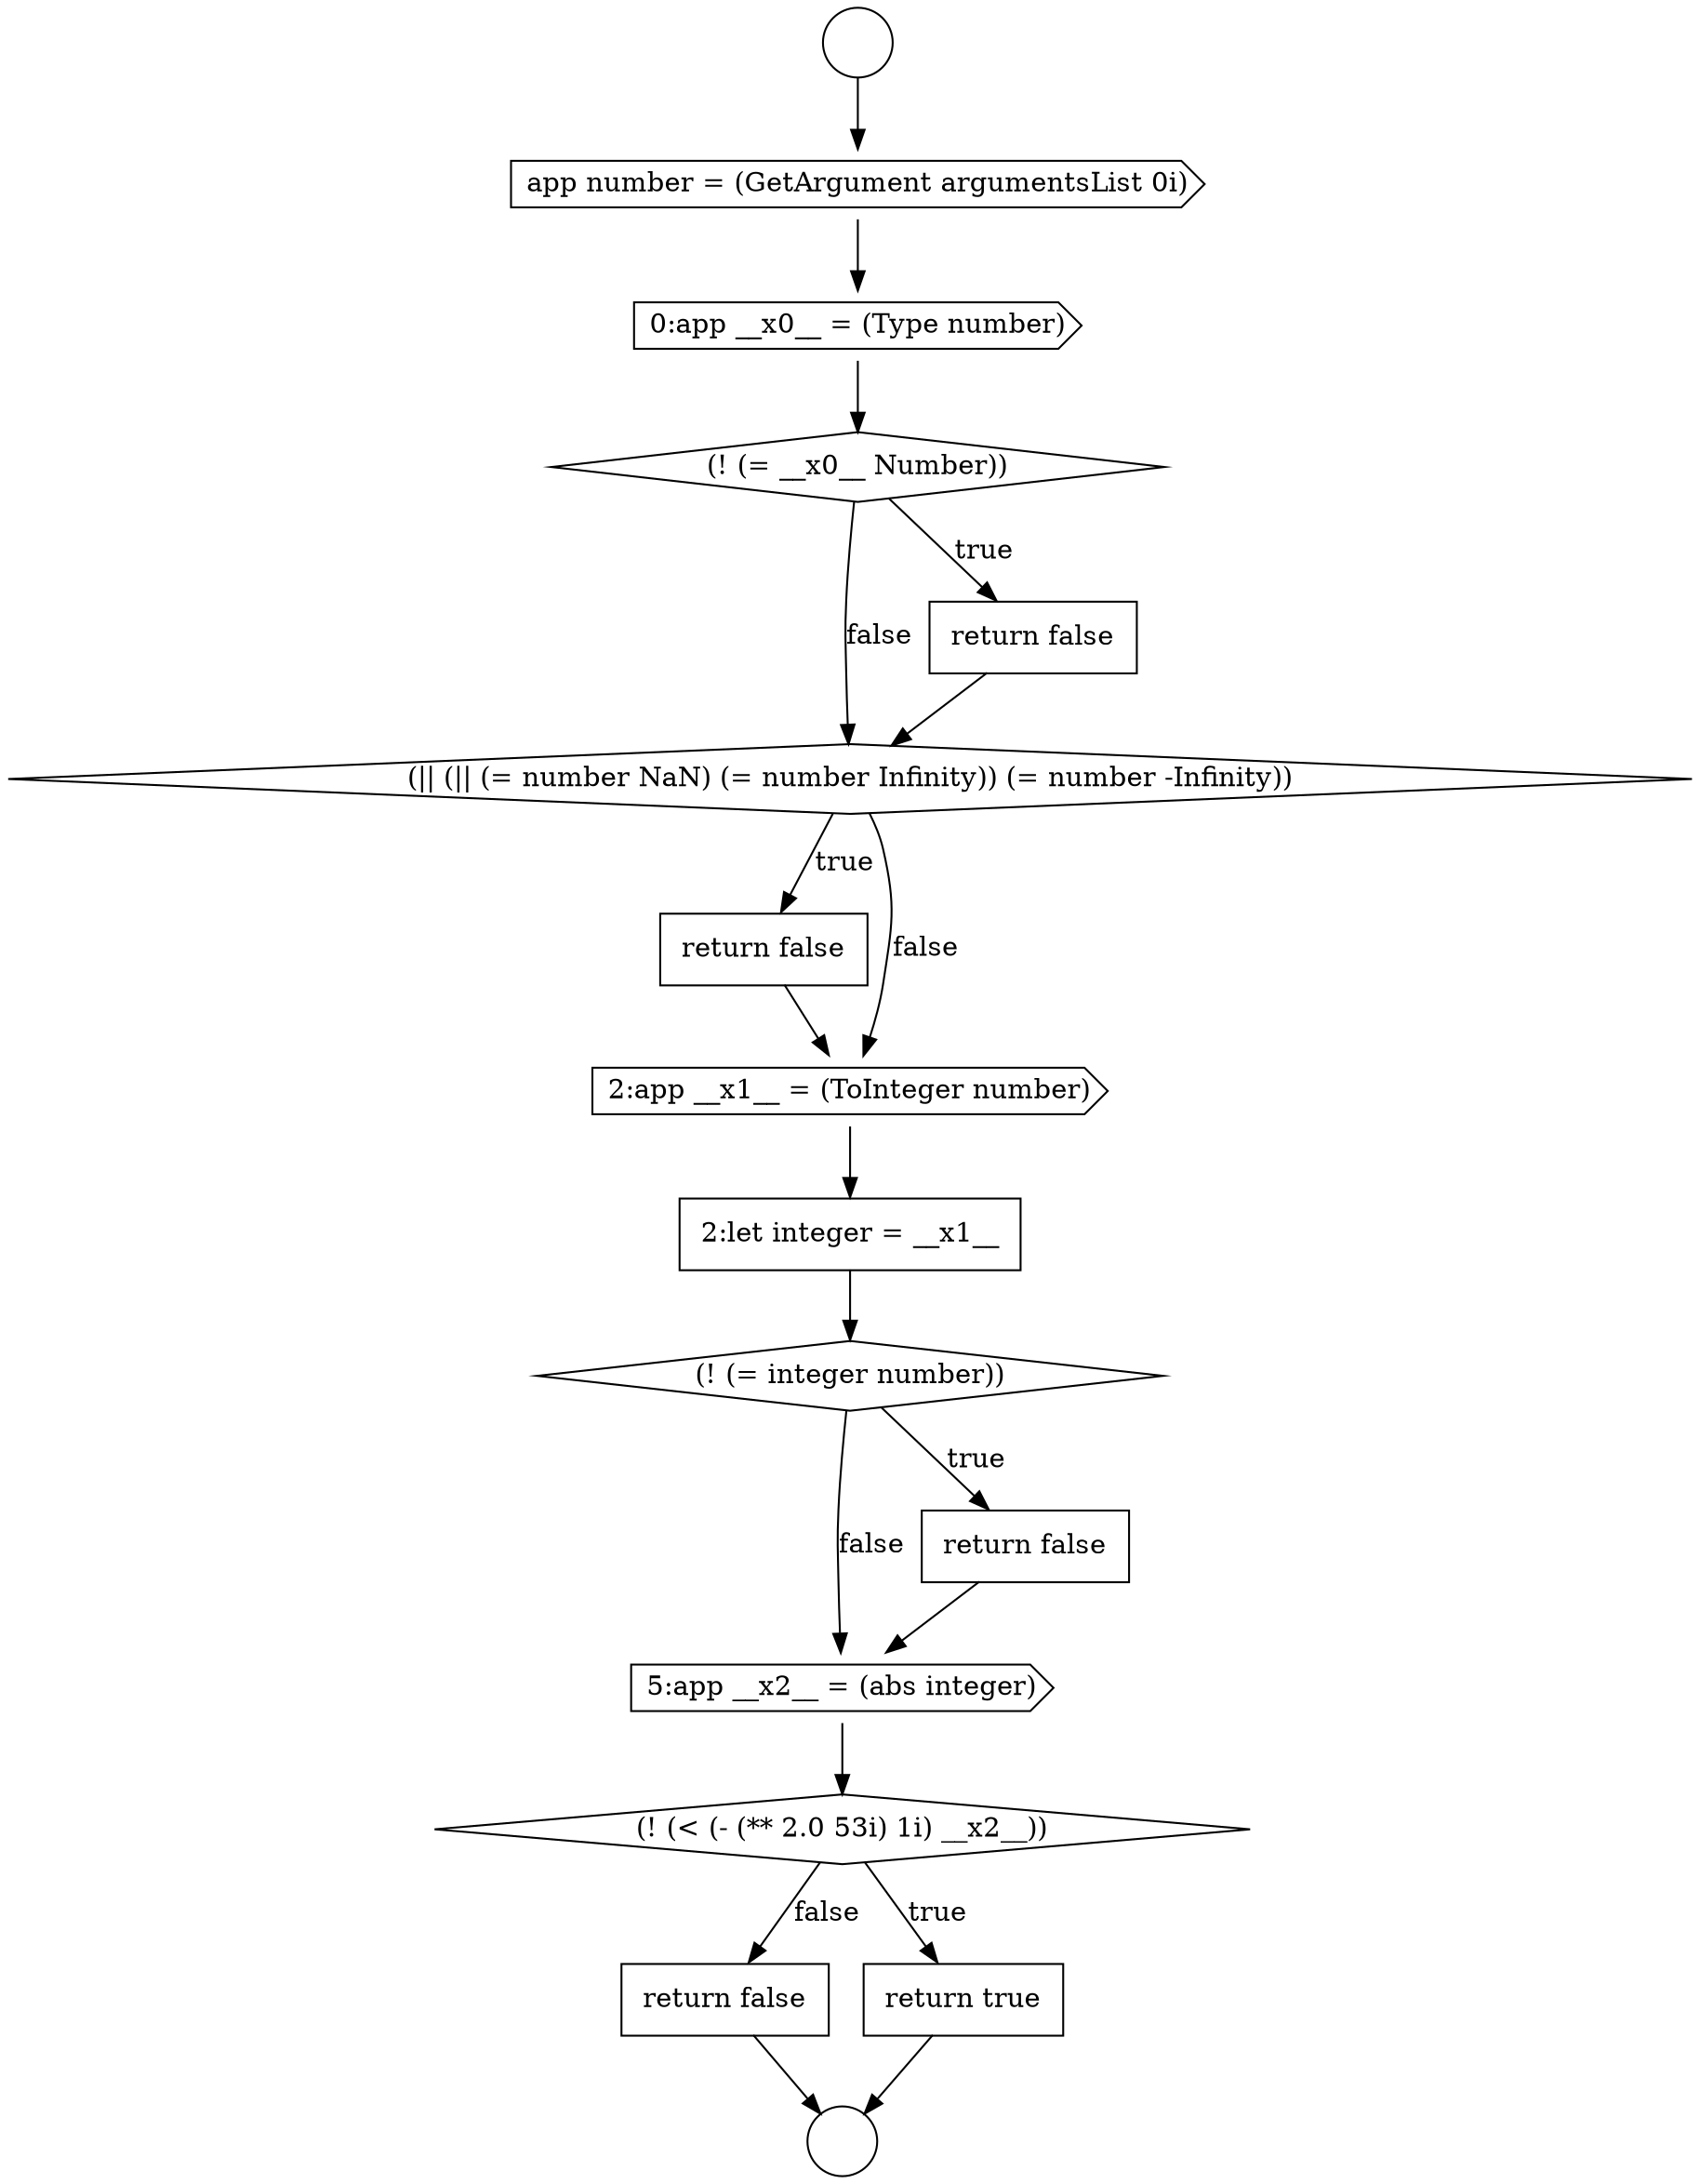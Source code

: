 digraph {
  node11178 [shape=circle label=" " color="black" fillcolor="white" style=filled]
  node11183 [shape=diamond, label=<<font color="black">(|| (|| (= number NaN) (= number Infinity)) (= number -Infinity))</font>> color="black" fillcolor="white" style=filled]
  node11189 [shape=cds, label=<<font color="black">5:app __x2__ = (abs integer)</font>> color="black" fillcolor="white" style=filled]
  node11184 [shape=none, margin=0, label=<<font color="black">
    <table border="0" cellborder="1" cellspacing="0" cellpadding="10">
      <tr><td align="left">return false</td></tr>
    </table>
  </font>> color="black" fillcolor="white" style=filled]
  node11179 [shape=cds, label=<<font color="black">app number = (GetArgument argumentsList 0i)</font>> color="black" fillcolor="white" style=filled]
  node11180 [shape=cds, label=<<font color="black">0:app __x0__ = (Type number)</font>> color="black" fillcolor="white" style=filled]
  node11181 [shape=diamond, label=<<font color="black">(! (= __x0__ Number))</font>> color="black" fillcolor="white" style=filled]
  node11187 [shape=diamond, label=<<font color="black">(! (= integer number))</font>> color="black" fillcolor="white" style=filled]
  node11192 [shape=none, margin=0, label=<<font color="black">
    <table border="0" cellborder="1" cellspacing="0" cellpadding="10">
      <tr><td align="left">return false</td></tr>
    </table>
  </font>> color="black" fillcolor="white" style=filled]
  node11186 [shape=none, margin=0, label=<<font color="black">
    <table border="0" cellborder="1" cellspacing="0" cellpadding="10">
      <tr><td align="left">2:let integer = __x1__</td></tr>
    </table>
  </font>> color="black" fillcolor="white" style=filled]
  node11191 [shape=none, margin=0, label=<<font color="black">
    <table border="0" cellborder="1" cellspacing="0" cellpadding="10">
      <tr><td align="left">return true</td></tr>
    </table>
  </font>> color="black" fillcolor="white" style=filled]
  node11185 [shape=cds, label=<<font color="black">2:app __x1__ = (ToInteger number)</font>> color="black" fillcolor="white" style=filled]
  node11190 [shape=diamond, label=<<font color="black">(! (&lt; (- (** 2.0 53i) 1i) __x2__))</font>> color="black" fillcolor="white" style=filled]
  node11188 [shape=none, margin=0, label=<<font color="black">
    <table border="0" cellborder="1" cellspacing="0" cellpadding="10">
      <tr><td align="left">return false</td></tr>
    </table>
  </font>> color="black" fillcolor="white" style=filled]
  node11177 [shape=circle label=" " color="black" fillcolor="white" style=filled]
  node11182 [shape=none, margin=0, label=<<font color="black">
    <table border="0" cellborder="1" cellspacing="0" cellpadding="10">
      <tr><td align="left">return false</td></tr>
    </table>
  </font>> color="black" fillcolor="white" style=filled]
  node11189 -> node11190 [ color="black"]
  node11183 -> node11184 [label=<<font color="black">true</font>> color="black"]
  node11183 -> node11185 [label=<<font color="black">false</font>> color="black"]
  node11191 -> node11178 [ color="black"]
  node11185 -> node11186 [ color="black"]
  node11180 -> node11181 [ color="black"]
  node11177 -> node11179 [ color="black"]
  node11192 -> node11178 [ color="black"]
  node11187 -> node11188 [label=<<font color="black">true</font>> color="black"]
  node11187 -> node11189 [label=<<font color="black">false</font>> color="black"]
  node11181 -> node11182 [label=<<font color="black">true</font>> color="black"]
  node11181 -> node11183 [label=<<font color="black">false</font>> color="black"]
  node11179 -> node11180 [ color="black"]
  node11186 -> node11187 [ color="black"]
  node11188 -> node11189 [ color="black"]
  node11184 -> node11185 [ color="black"]
  node11190 -> node11191 [label=<<font color="black">true</font>> color="black"]
  node11190 -> node11192 [label=<<font color="black">false</font>> color="black"]
  node11182 -> node11183 [ color="black"]
}
